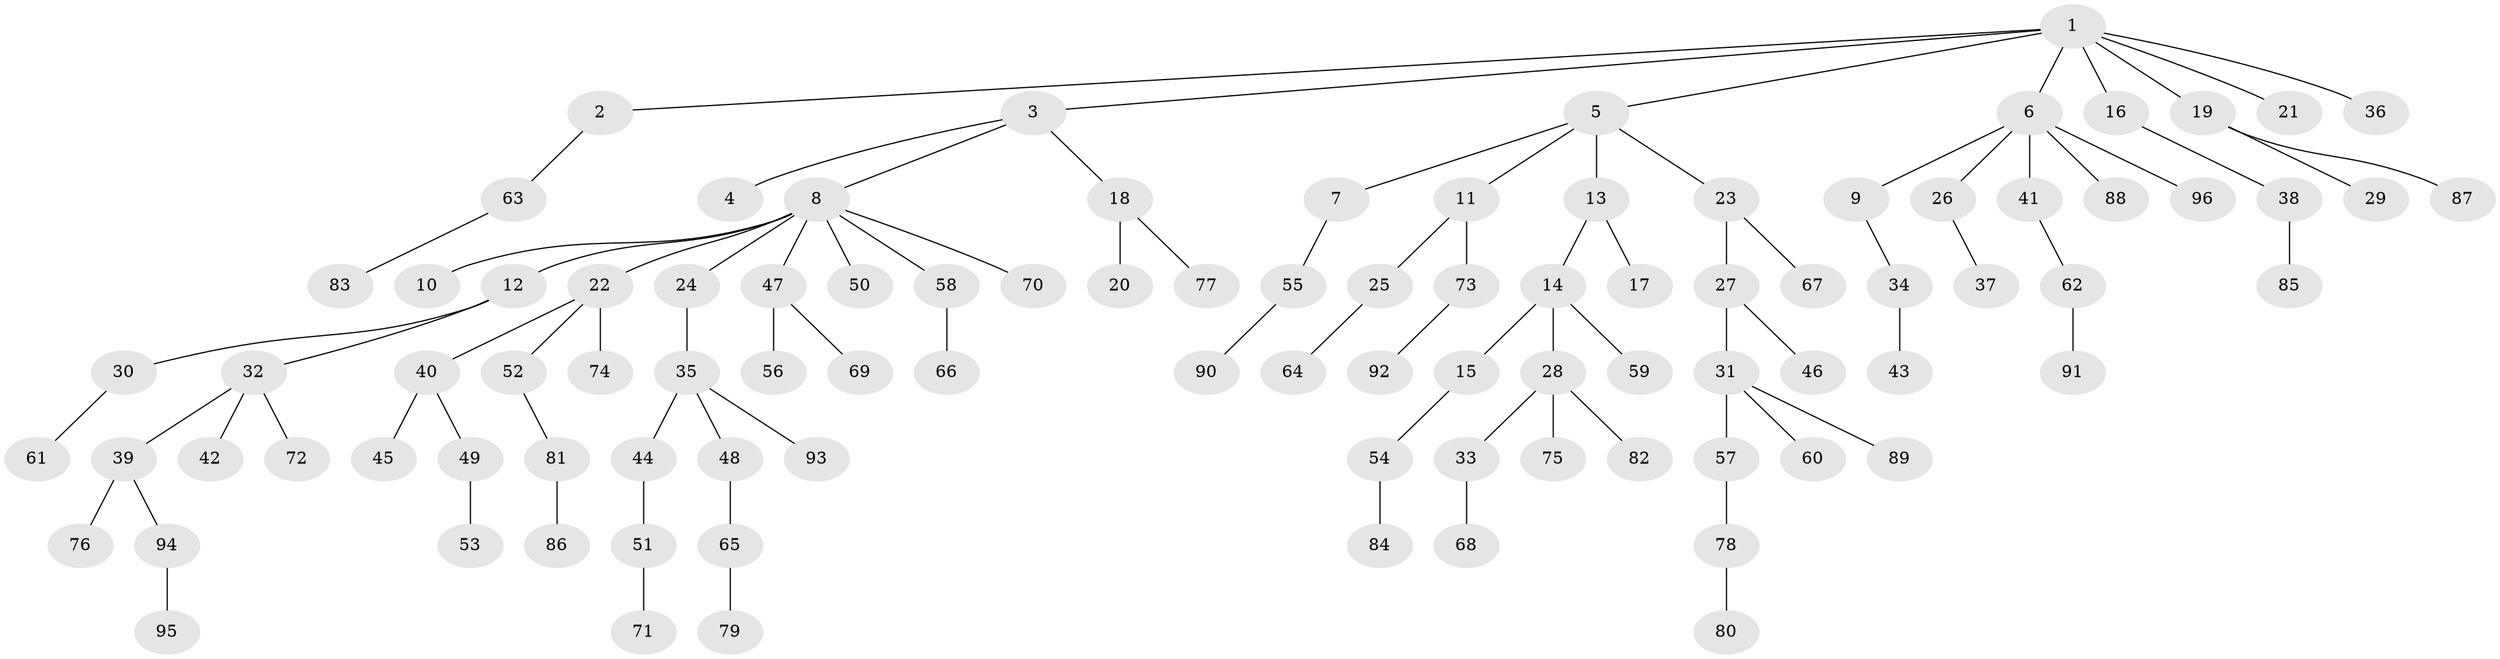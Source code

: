 // coarse degree distribution, {12: 0.015625, 2: 0.234375, 3: 0.109375, 6: 0.015625, 8: 0.015625, 1: 0.5625, 4: 0.03125, 5: 0.015625}
// Generated by graph-tools (version 1.1) at 2025/42/03/06/25 10:42:06]
// undirected, 96 vertices, 95 edges
graph export_dot {
graph [start="1"]
  node [color=gray90,style=filled];
  1;
  2;
  3;
  4;
  5;
  6;
  7;
  8;
  9;
  10;
  11;
  12;
  13;
  14;
  15;
  16;
  17;
  18;
  19;
  20;
  21;
  22;
  23;
  24;
  25;
  26;
  27;
  28;
  29;
  30;
  31;
  32;
  33;
  34;
  35;
  36;
  37;
  38;
  39;
  40;
  41;
  42;
  43;
  44;
  45;
  46;
  47;
  48;
  49;
  50;
  51;
  52;
  53;
  54;
  55;
  56;
  57;
  58;
  59;
  60;
  61;
  62;
  63;
  64;
  65;
  66;
  67;
  68;
  69;
  70;
  71;
  72;
  73;
  74;
  75;
  76;
  77;
  78;
  79;
  80;
  81;
  82;
  83;
  84;
  85;
  86;
  87;
  88;
  89;
  90;
  91;
  92;
  93;
  94;
  95;
  96;
  1 -- 2;
  1 -- 3;
  1 -- 5;
  1 -- 6;
  1 -- 16;
  1 -- 19;
  1 -- 21;
  1 -- 36;
  2 -- 63;
  3 -- 4;
  3 -- 8;
  3 -- 18;
  5 -- 7;
  5 -- 11;
  5 -- 13;
  5 -- 23;
  6 -- 9;
  6 -- 26;
  6 -- 41;
  6 -- 88;
  6 -- 96;
  7 -- 55;
  8 -- 10;
  8 -- 12;
  8 -- 22;
  8 -- 24;
  8 -- 47;
  8 -- 50;
  8 -- 58;
  8 -- 70;
  9 -- 34;
  11 -- 25;
  11 -- 73;
  12 -- 30;
  12 -- 32;
  13 -- 14;
  13 -- 17;
  14 -- 15;
  14 -- 28;
  14 -- 59;
  15 -- 54;
  16 -- 38;
  18 -- 20;
  18 -- 77;
  19 -- 29;
  19 -- 87;
  22 -- 40;
  22 -- 52;
  22 -- 74;
  23 -- 27;
  23 -- 67;
  24 -- 35;
  25 -- 64;
  26 -- 37;
  27 -- 31;
  27 -- 46;
  28 -- 33;
  28 -- 75;
  28 -- 82;
  30 -- 61;
  31 -- 57;
  31 -- 60;
  31 -- 89;
  32 -- 39;
  32 -- 42;
  32 -- 72;
  33 -- 68;
  34 -- 43;
  35 -- 44;
  35 -- 48;
  35 -- 93;
  38 -- 85;
  39 -- 76;
  39 -- 94;
  40 -- 45;
  40 -- 49;
  41 -- 62;
  44 -- 51;
  47 -- 56;
  47 -- 69;
  48 -- 65;
  49 -- 53;
  51 -- 71;
  52 -- 81;
  54 -- 84;
  55 -- 90;
  57 -- 78;
  58 -- 66;
  62 -- 91;
  63 -- 83;
  65 -- 79;
  73 -- 92;
  78 -- 80;
  81 -- 86;
  94 -- 95;
}
